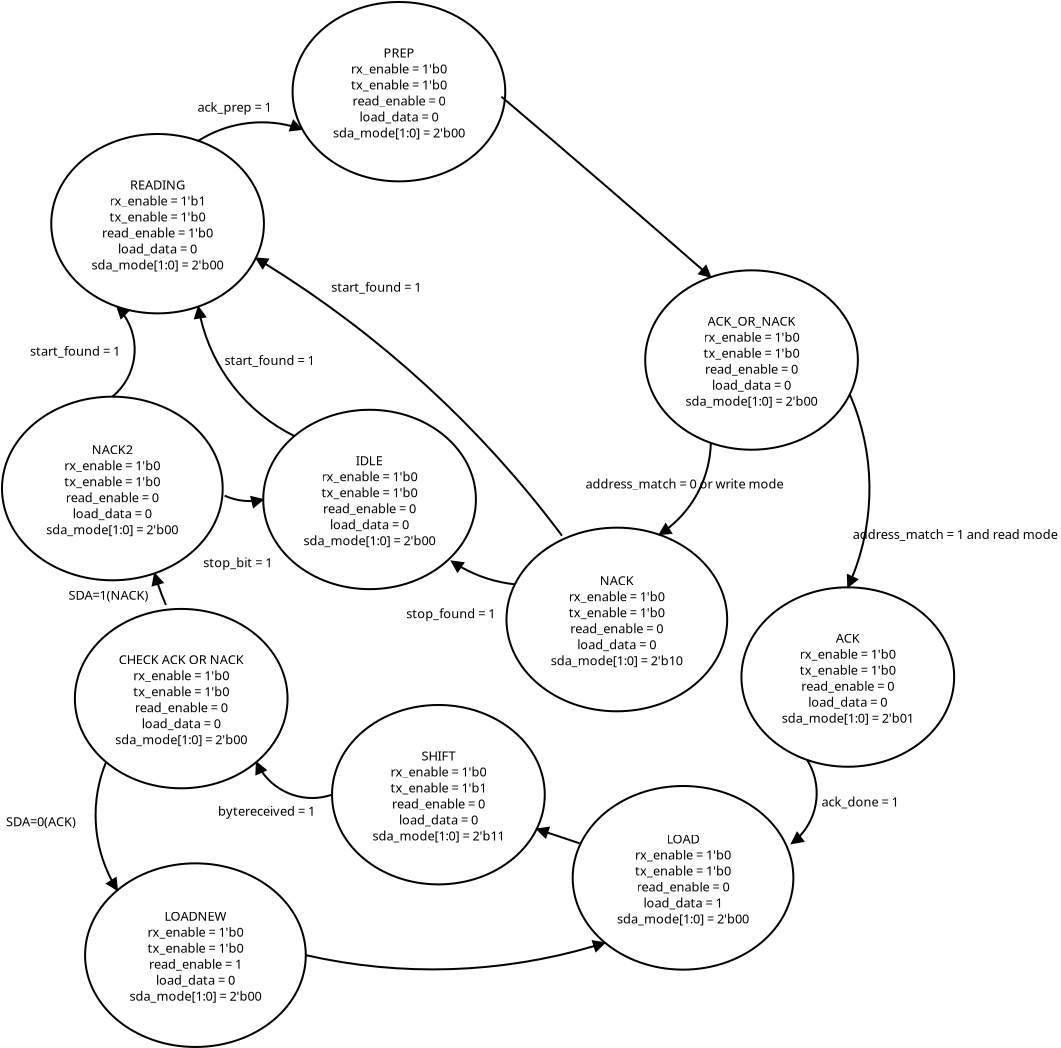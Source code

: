 <?xml version="1.0" encoding="UTF-8"?>
<dia:diagram xmlns:dia="http://www.lysator.liu.se/~alla/dia/">
  <dia:layer name="Background" visible="true" active="true">
    <dia:object type="Flowchart - Ellipse" version="0" id="O0">
      <dia:attribute name="obj_pos">
        <dia:point val="18.205,24.019"/>
      </dia:attribute>
      <dia:attribute name="obj_bb">
        <dia:rectangle val="18.155,23.969;28.888,33.038"/>
      </dia:attribute>
      <dia:attribute name="elem_corner">
        <dia:point val="18.205,24.019"/>
      </dia:attribute>
      <dia:attribute name="elem_width">
        <dia:real val="10.634"/>
      </dia:attribute>
      <dia:attribute name="elem_height">
        <dia:real val="8.969"/>
      </dia:attribute>
      <dia:attribute name="show_background">
        <dia:boolean val="true"/>
      </dia:attribute>
      <dia:attribute name="padding">
        <dia:real val="0.354"/>
      </dia:attribute>
      <dia:attribute name="text">
        <dia:composite type="text">
          <dia:attribute name="string">
            <dia:string>#IDLE
rx_enable = 1'b0
tx_enable = 1'b0
read_enable = 0
load_data = 0
sda_mode[1:0] = 2'b00#</dia:string>
          </dia:attribute>
          <dia:attribute name="font">
            <dia:font family="sans" style="0" name="Helvetica"/>
          </dia:attribute>
          <dia:attribute name="height">
            <dia:real val="0.8"/>
          </dia:attribute>
          <dia:attribute name="pos">
            <dia:point val="23.522,26.698"/>
          </dia:attribute>
          <dia:attribute name="color">
            <dia:color val="#000000"/>
          </dia:attribute>
          <dia:attribute name="alignment">
            <dia:enum val="1"/>
          </dia:attribute>
        </dia:composite>
      </dia:attribute>
    </dia:object>
    <dia:object type="Flowchart - Ellipse" version="0" id="O1">
      <dia:attribute name="obj_pos">
        <dia:point val="7.606,10.23"/>
      </dia:attribute>
      <dia:attribute name="obj_bb">
        <dia:rectangle val="7.556,10.18;18.289,19.249"/>
      </dia:attribute>
      <dia:attribute name="elem_corner">
        <dia:point val="7.606,10.23"/>
      </dia:attribute>
      <dia:attribute name="elem_width">
        <dia:real val="10.634"/>
      </dia:attribute>
      <dia:attribute name="elem_height">
        <dia:real val="8.969"/>
      </dia:attribute>
      <dia:attribute name="show_background">
        <dia:boolean val="true"/>
      </dia:attribute>
      <dia:attribute name="padding">
        <dia:real val="0.354"/>
      </dia:attribute>
      <dia:attribute name="text">
        <dia:composite type="text">
          <dia:attribute name="string">
            <dia:string>#READING
rx_enable = 1'b1
tx_enable = 1'b0
read_enable = 1'b0
load_data = 0
sda_mode[1:0] = 2'b00#</dia:string>
          </dia:attribute>
          <dia:attribute name="font">
            <dia:font family="sans" style="0" name="Helvetica"/>
          </dia:attribute>
          <dia:attribute name="height">
            <dia:real val="0.8"/>
          </dia:attribute>
          <dia:attribute name="pos">
            <dia:point val="12.923,12.909"/>
          </dia:attribute>
          <dia:attribute name="color">
            <dia:color val="#000000"/>
          </dia:attribute>
          <dia:attribute name="alignment">
            <dia:enum val="1"/>
          </dia:attribute>
        </dia:composite>
      </dia:attribute>
    </dia:object>
    <dia:object type="Standard - Arc" version="0" id="O2">
      <dia:attribute name="obj_pos">
        <dia:point val="19.762,25.332"/>
      </dia:attribute>
      <dia:attribute name="obj_bb">
        <dia:rectangle val="14.729,18.788;19.832,25.402"/>
      </dia:attribute>
      <dia:attribute name="conn_endpoints">
        <dia:point val="19.762,25.332"/>
        <dia:point val="14.957,18.858"/>
      </dia:attribute>
      <dia:attribute name="curve_distance">
        <dia:real val="-0.975"/>
      </dia:attribute>
      <dia:attribute name="end_arrow">
        <dia:enum val="3"/>
      </dia:attribute>
      <dia:attribute name="end_arrow_length">
        <dia:real val="0.5"/>
      </dia:attribute>
      <dia:attribute name="end_arrow_width">
        <dia:real val="0.5"/>
      </dia:attribute>
      <dia:connections>
        <dia:connection handle="0" to="O0" connection="6"/>
        <dia:connection handle="1" to="O1" connection="13"/>
      </dia:connections>
    </dia:object>
    <dia:object type="Standard - Text" version="1" id="O3">
      <dia:attribute name="obj_pos">
        <dia:point val="16.267,21.783"/>
      </dia:attribute>
      <dia:attribute name="obj_bb">
        <dia:rectangle val="16.267,21.188;21.259,21.936"/>
      </dia:attribute>
      <dia:attribute name="text">
        <dia:composite type="text">
          <dia:attribute name="string">
            <dia:string>#start_found = 1#</dia:string>
          </dia:attribute>
          <dia:attribute name="font">
            <dia:font family="sans" style="0" name="Helvetica"/>
          </dia:attribute>
          <dia:attribute name="height">
            <dia:real val="0.8"/>
          </dia:attribute>
          <dia:attribute name="pos">
            <dia:point val="16.267,21.783"/>
          </dia:attribute>
          <dia:attribute name="color">
            <dia:color val="#000000"/>
          </dia:attribute>
          <dia:attribute name="alignment">
            <dia:enum val="0"/>
          </dia:attribute>
        </dia:composite>
      </dia:attribute>
      <dia:attribute name="valign">
        <dia:enum val="3"/>
      </dia:attribute>
    </dia:object>
    <dia:object type="Flowchart - Ellipse" version="0" id="O4">
      <dia:attribute name="obj_pos">
        <dia:point val="19.672,3.63"/>
      </dia:attribute>
      <dia:attribute name="obj_bb">
        <dia:rectangle val="19.622,3.58;30.356,12.649"/>
      </dia:attribute>
      <dia:attribute name="elem_corner">
        <dia:point val="19.672,3.63"/>
      </dia:attribute>
      <dia:attribute name="elem_width">
        <dia:real val="10.634"/>
      </dia:attribute>
      <dia:attribute name="elem_height">
        <dia:real val="8.969"/>
      </dia:attribute>
      <dia:attribute name="show_background">
        <dia:boolean val="true"/>
      </dia:attribute>
      <dia:attribute name="padding">
        <dia:real val="0.354"/>
      </dia:attribute>
      <dia:attribute name="text">
        <dia:composite type="text">
          <dia:attribute name="string">
            <dia:string>#PREP
rx_enable = 1'b0
tx_enable = 1'b0
read_enable = 0
load_data = 0
sda_mode[1:0] = 2'b00#</dia:string>
          </dia:attribute>
          <dia:attribute name="font">
            <dia:font family="sans" style="0" name="Helvetica"/>
          </dia:attribute>
          <dia:attribute name="height">
            <dia:real val="0.8"/>
          </dia:attribute>
          <dia:attribute name="pos">
            <dia:point val="24.989,6.309"/>
          </dia:attribute>
          <dia:attribute name="color">
            <dia:color val="#000000"/>
          </dia:attribute>
          <dia:attribute name="alignment">
            <dia:enum val="1"/>
          </dia:attribute>
        </dia:composite>
      </dia:attribute>
    </dia:object>
    <dia:object type="Standard - Arc" version="0" id="O5">
      <dia:attribute name="obj_pos">
        <dia:point val="14.957,10.571"/>
      </dia:attribute>
      <dia:attribute name="obj_bb">
        <dia:rectangle val="14.902,9.484;20.208,10.626"/>
      </dia:attribute>
      <dia:attribute name="conn_endpoints">
        <dia:point val="14.957,10.571"/>
        <dia:point val="20.15,10"/>
      </dia:attribute>
      <dia:attribute name="curve_distance">
        <dia:real val="-0.608"/>
      </dia:attribute>
      <dia:attribute name="end_arrow">
        <dia:enum val="3"/>
      </dia:attribute>
      <dia:attribute name="end_arrow_length">
        <dia:real val="0.5"/>
      </dia:attribute>
      <dia:attribute name="end_arrow_width">
        <dia:real val="0.5"/>
      </dia:attribute>
      <dia:connections>
        <dia:connection handle="0" to="O1" connection="3"/>
      </dia:connections>
    </dia:object>
    <dia:object type="Standard - Text" version="1" id="O6">
      <dia:attribute name="obj_pos">
        <dia:point val="14.917,9.117"/>
      </dia:attribute>
      <dia:attribute name="obj_bb">
        <dia:rectangle val="14.917,8.522;19.157,9.269"/>
      </dia:attribute>
      <dia:attribute name="text">
        <dia:composite type="text">
          <dia:attribute name="string">
            <dia:string>#ack_prep = 1#</dia:string>
          </dia:attribute>
          <dia:attribute name="font">
            <dia:font family="sans" style="0" name="Helvetica"/>
          </dia:attribute>
          <dia:attribute name="height">
            <dia:real val="0.8"/>
          </dia:attribute>
          <dia:attribute name="pos">
            <dia:point val="14.917,9.117"/>
          </dia:attribute>
          <dia:attribute name="color">
            <dia:color val="#000000"/>
          </dia:attribute>
          <dia:attribute name="alignment">
            <dia:enum val="0"/>
          </dia:attribute>
        </dia:composite>
      </dia:attribute>
      <dia:attribute name="valign">
        <dia:enum val="3"/>
      </dia:attribute>
    </dia:object>
    <dia:object type="Standard - Arc" version="0" id="O7">
      <dia:attribute name="obj_pos">
        <dia:point val="30.113,8.364"/>
      </dia:attribute>
      <dia:attribute name="obj_bb">
        <dia:rectangle val="30.043,8.294;40.655,17.458"/>
      </dia:attribute>
      <dia:attribute name="conn_endpoints">
        <dia:point val="30.113,8.364"/>
        <dia:point val="40.585,17.388"/>
      </dia:attribute>
      <dia:attribute name="curve_distance">
        <dia:real val="-0.026"/>
      </dia:attribute>
      <dia:attribute name="end_arrow">
        <dia:enum val="3"/>
      </dia:attribute>
      <dia:attribute name="end_arrow_length">
        <dia:real val="0.5"/>
      </dia:attribute>
      <dia:attribute name="end_arrow_width">
        <dia:real val="0.5"/>
      </dia:attribute>
      <dia:connections>
        <dia:connection handle="1" to="O8" connection="5"/>
      </dia:connections>
    </dia:object>
    <dia:object type="Flowchart - Ellipse" version="0" id="O8">
      <dia:attribute name="obj_pos">
        <dia:point val="37.303,17.047"/>
      </dia:attribute>
      <dia:attribute name="obj_bb">
        <dia:rectangle val="37.252,16.997;47.986,26.066"/>
      </dia:attribute>
      <dia:attribute name="elem_corner">
        <dia:point val="37.303,17.047"/>
      </dia:attribute>
      <dia:attribute name="elem_width">
        <dia:real val="10.634"/>
      </dia:attribute>
      <dia:attribute name="elem_height">
        <dia:real val="8.969"/>
      </dia:attribute>
      <dia:attribute name="show_background">
        <dia:boolean val="true"/>
      </dia:attribute>
      <dia:attribute name="padding">
        <dia:real val="0.354"/>
      </dia:attribute>
      <dia:attribute name="text">
        <dia:composite type="text">
          <dia:attribute name="string">
            <dia:string>#ACK_OR_NACK
rx_enable = 1'b0
tx_enable = 1'b0
read_enable = 0
load_data = 0
sda_mode[1:0] = 2'b00#</dia:string>
          </dia:attribute>
          <dia:attribute name="font">
            <dia:font family="sans" style="0" name="Helvetica"/>
          </dia:attribute>
          <dia:attribute name="height">
            <dia:real val="0.8"/>
          </dia:attribute>
          <dia:attribute name="pos">
            <dia:point val="42.619,19.726"/>
          </dia:attribute>
          <dia:attribute name="color">
            <dia:color val="#000000"/>
          </dia:attribute>
          <dia:attribute name="alignment">
            <dia:enum val="1"/>
          </dia:attribute>
        </dia:composite>
      </dia:attribute>
    </dia:object>
    <dia:object type="Standard - Text" version="1" id="O9">
      <dia:attribute name="obj_pos">
        <dia:point val="46.117,43.85"/>
      </dia:attribute>
      <dia:attribute name="obj_bb">
        <dia:rectangle val="46.117,43.255;50.497,44.002"/>
      </dia:attribute>
      <dia:attribute name="text">
        <dia:composite type="text">
          <dia:attribute name="string">
            <dia:string>#ack_done = 1#</dia:string>
          </dia:attribute>
          <dia:attribute name="font">
            <dia:font family="sans" style="0" name="Helvetica"/>
          </dia:attribute>
          <dia:attribute name="height">
            <dia:real val="0.8"/>
          </dia:attribute>
          <dia:attribute name="pos">
            <dia:point val="46.117,43.85"/>
          </dia:attribute>
          <dia:attribute name="color">
            <dia:color val="#000000"/>
          </dia:attribute>
          <dia:attribute name="alignment">
            <dia:enum val="0"/>
          </dia:attribute>
        </dia:composite>
      </dia:attribute>
      <dia:attribute name="valign">
        <dia:enum val="3"/>
      </dia:attribute>
    </dia:object>
    <dia:object type="Flowchart - Ellipse" version="0" id="O10">
      <dia:attribute name="obj_pos">
        <dia:point val="30.367,29.913"/>
      </dia:attribute>
      <dia:attribute name="obj_bb">
        <dia:rectangle val="30.317,29.863;41.452,39.145"/>
      </dia:attribute>
      <dia:attribute name="elem_corner">
        <dia:point val="30.367,29.913"/>
      </dia:attribute>
      <dia:attribute name="elem_width">
        <dia:real val="11.035"/>
      </dia:attribute>
      <dia:attribute name="elem_height">
        <dia:real val="9.182"/>
      </dia:attribute>
      <dia:attribute name="show_background">
        <dia:boolean val="true"/>
      </dia:attribute>
      <dia:attribute name="padding">
        <dia:real val="0.354"/>
      </dia:attribute>
      <dia:attribute name="text">
        <dia:composite type="text">
          <dia:attribute name="string">
            <dia:string>#NACK
rx_enable = 1'b0
tx_enable = 1'b0
read_enable = 0
load_data = 0
sda_mode[1:0] = 2'b10#</dia:string>
          </dia:attribute>
          <dia:attribute name="font">
            <dia:font family="sans" style="0" name="Helvetica"/>
          </dia:attribute>
          <dia:attribute name="height">
            <dia:real val="0.8"/>
          </dia:attribute>
          <dia:attribute name="pos">
            <dia:point val="35.884,32.699"/>
          </dia:attribute>
          <dia:attribute name="color">
            <dia:color val="#000000"/>
          </dia:attribute>
          <dia:attribute name="alignment">
            <dia:enum val="1"/>
          </dia:attribute>
        </dia:composite>
      </dia:attribute>
    </dia:object>
    <dia:object type="Standard - Arc" version="0" id="O11">
      <dia:attribute name="obj_pos">
        <dia:point val="40.585,25.674"/>
      </dia:attribute>
      <dia:attribute name="obj_bb">
        <dia:rectangle val="37.928,25.606;40.653,30.331"/>
      </dia:attribute>
      <dia:attribute name="conn_endpoints">
        <dia:point val="40.585,25.674"/>
        <dia:point val="37.996,30.263"/>
      </dia:attribute>
      <dia:attribute name="curve_distance">
        <dia:real val="-0.658"/>
      </dia:attribute>
      <dia:attribute name="end_arrow">
        <dia:enum val="3"/>
      </dia:attribute>
      <dia:attribute name="end_arrow_length">
        <dia:real val="0.5"/>
      </dia:attribute>
      <dia:attribute name="end_arrow_width">
        <dia:real val="0.5"/>
      </dia:attribute>
      <dia:connections>
        <dia:connection handle="0" to="O8" connection="11"/>
        <dia:connection handle="1" to="O10" connection="3"/>
      </dia:connections>
    </dia:object>
    <dia:object type="Flowchart - Ellipse" version="0" id="O12">
      <dia:attribute name="obj_pos">
        <dia:point val="42.115,32.896"/>
      </dia:attribute>
      <dia:attribute name="obj_bb">
        <dia:rectangle val="42.065,32.846;52.8,41.916"/>
      </dia:attribute>
      <dia:attribute name="elem_corner">
        <dia:point val="42.115,32.896"/>
      </dia:attribute>
      <dia:attribute name="elem_width">
        <dia:real val="10.636"/>
      </dia:attribute>
      <dia:attribute name="elem_height">
        <dia:real val="8.971"/>
      </dia:attribute>
      <dia:attribute name="show_background">
        <dia:boolean val="true"/>
      </dia:attribute>
      <dia:attribute name="padding">
        <dia:real val="0.354"/>
      </dia:attribute>
      <dia:attribute name="text">
        <dia:composite type="text">
          <dia:attribute name="string">
            <dia:string>#ACK
rx_enable = 1'b0
tx_enable = 1'b0
read_enable = 0
load_data = 0
sda_mode[1:0] = 2'b01#</dia:string>
          </dia:attribute>
          <dia:attribute name="font">
            <dia:font family="sans" style="0" name="Helvetica"/>
          </dia:attribute>
          <dia:attribute name="height">
            <dia:real val="0.8"/>
          </dia:attribute>
          <dia:attribute name="pos">
            <dia:point val="47.433,35.576"/>
          </dia:attribute>
          <dia:attribute name="color">
            <dia:color val="#000000"/>
          </dia:attribute>
          <dia:attribute name="alignment">
            <dia:enum val="1"/>
          </dia:attribute>
        </dia:composite>
      </dia:attribute>
    </dia:object>
    <dia:object type="Standard - Arc" version="0" id="O13">
      <dia:attribute name="obj_pos">
        <dia:point val="47.531,23.247"/>
      </dia:attribute>
      <dia:attribute name="obj_bb">
        <dia:rectangle val="47.37,23.197;48.567,32.952"/>
      </dia:attribute>
      <dia:attribute name="conn_endpoints">
        <dia:point val="47.531,23.247"/>
        <dia:point val="47.433,32.896"/>
      </dia:attribute>
      <dia:attribute name="curve_distance">
        <dia:real val="-1.034"/>
      </dia:attribute>
      <dia:attribute name="end_arrow">
        <dia:enum val="3"/>
      </dia:attribute>
      <dia:attribute name="end_arrow_length">
        <dia:real val="0.5"/>
      </dia:attribute>
      <dia:attribute name="end_arrow_width">
        <dia:real val="0.5"/>
      </dia:attribute>
      <dia:connections>
        <dia:connection handle="0" to="O8" connection="15"/>
        <dia:connection handle="1" to="O12" connection="4"/>
      </dia:connections>
    </dia:object>
    <dia:object type="Standard - Text" version="1" id="O14">
      <dia:attribute name="obj_pos">
        <dia:point val="34.317,27.95"/>
      </dia:attribute>
      <dia:attribute name="obj_bb">
        <dia:rectangle val="34.317,27.355;45.212,28.102"/>
      </dia:attribute>
      <dia:attribute name="text">
        <dia:composite type="text">
          <dia:attribute name="string">
            <dia:string>#address_match = 0 or write mode#</dia:string>
          </dia:attribute>
          <dia:attribute name="font">
            <dia:font family="sans" style="0" name="Helvetica"/>
          </dia:attribute>
          <dia:attribute name="height">
            <dia:real val="0.8"/>
          </dia:attribute>
          <dia:attribute name="pos">
            <dia:point val="34.317,27.95"/>
          </dia:attribute>
          <dia:attribute name="color">
            <dia:color val="#000000"/>
          </dia:attribute>
          <dia:attribute name="alignment">
            <dia:enum val="0"/>
          </dia:attribute>
        </dia:composite>
      </dia:attribute>
      <dia:attribute name="valign">
        <dia:enum val="3"/>
      </dia:attribute>
    </dia:object>
    <dia:object type="Standard - Text" version="1" id="O15">
      <dia:attribute name="obj_pos">
        <dia:point val="47.684,30.483"/>
      </dia:attribute>
      <dia:attribute name="obj_bb">
        <dia:rectangle val="47.684,29.888;58.956,30.636"/>
      </dia:attribute>
      <dia:attribute name="text">
        <dia:composite type="text">
          <dia:attribute name="string">
            <dia:string>#address_match = 1 and read mode#</dia:string>
          </dia:attribute>
          <dia:attribute name="font">
            <dia:font family="sans" style="0" name="Helvetica"/>
          </dia:attribute>
          <dia:attribute name="height">
            <dia:real val="0.8"/>
          </dia:attribute>
          <dia:attribute name="pos">
            <dia:point val="47.684,30.483"/>
          </dia:attribute>
          <dia:attribute name="color">
            <dia:color val="#000000"/>
          </dia:attribute>
          <dia:attribute name="alignment">
            <dia:enum val="0"/>
          </dia:attribute>
        </dia:composite>
      </dia:attribute>
      <dia:attribute name="valign">
        <dia:enum val="3"/>
      </dia:attribute>
    </dia:object>
    <dia:object type="Flowchart - Ellipse" version="0" id="O16">
      <dia:attribute name="obj_pos">
        <dia:point val="21.645,38.779"/>
      </dia:attribute>
      <dia:attribute name="obj_bb">
        <dia:rectangle val="21.595,38.729;32.33,47.8"/>
      </dia:attribute>
      <dia:attribute name="elem_corner">
        <dia:point val="21.645,38.779"/>
      </dia:attribute>
      <dia:attribute name="elem_width">
        <dia:real val="10.636"/>
      </dia:attribute>
      <dia:attribute name="elem_height">
        <dia:real val="8.971"/>
      </dia:attribute>
      <dia:attribute name="show_background">
        <dia:boolean val="true"/>
      </dia:attribute>
      <dia:attribute name="padding">
        <dia:real val="0.354"/>
      </dia:attribute>
      <dia:attribute name="text">
        <dia:composite type="text">
          <dia:attribute name="string">
            <dia:string>#SHIFT
rx_enable = 1'b0
tx_enable = 1'b1
read_enable = 0
load_data = 0
sda_mode[1:0] = 2'b11#</dia:string>
          </dia:attribute>
          <dia:attribute name="font">
            <dia:font family="sans" style="0" name="Helvetica"/>
          </dia:attribute>
          <dia:attribute name="height">
            <dia:real val="0.8"/>
          </dia:attribute>
          <dia:attribute name="pos">
            <dia:point val="26.963,41.459"/>
          </dia:attribute>
          <dia:attribute name="color">
            <dia:color val="#000000"/>
          </dia:attribute>
          <dia:attribute name="alignment">
            <dia:enum val="1"/>
          </dia:attribute>
        </dia:composite>
      </dia:attribute>
    </dia:object>
    <dia:object type="Standard - Arc" version="0" id="O17">
      <dia:attribute name="obj_pos">
        <dia:point val="45.398,41.525"/>
      </dia:attribute>
      <dia:attribute name="obj_bb">
        <dia:rectangle val="44.548,41.467;45.927,45.772"/>
      </dia:attribute>
      <dia:attribute name="conn_endpoints">
        <dia:point val="45.398,41.525"/>
        <dia:point val="44.607,45.713"/>
      </dia:attribute>
      <dia:attribute name="curve_distance">
        <dia:real val="-0.835"/>
      </dia:attribute>
      <dia:attribute name="end_arrow">
        <dia:enum val="3"/>
      </dia:attribute>
      <dia:attribute name="end_arrow_length">
        <dia:real val="0.5"/>
      </dia:attribute>
      <dia:attribute name="end_arrow_width">
        <dia:real val="0.5"/>
      </dia:attribute>
      <dia:connections>
        <dia:connection handle="0" to="O12" connection="11"/>
      </dia:connections>
    </dia:object>
    <dia:object type="Flowchart - Ellipse" version="0" id="O18">
      <dia:attribute name="obj_pos">
        <dia:point val="8.787,33.976"/>
      </dia:attribute>
      <dia:attribute name="obj_bb">
        <dia:rectangle val="8.737,33.926;19.471,42.995"/>
      </dia:attribute>
      <dia:attribute name="elem_corner">
        <dia:point val="8.787,33.976"/>
      </dia:attribute>
      <dia:attribute name="elem_width">
        <dia:real val="10.634"/>
      </dia:attribute>
      <dia:attribute name="elem_height">
        <dia:real val="8.969"/>
      </dia:attribute>
      <dia:attribute name="show_background">
        <dia:boolean val="true"/>
      </dia:attribute>
      <dia:attribute name="padding">
        <dia:real val="0.354"/>
      </dia:attribute>
      <dia:attribute name="text">
        <dia:composite type="text">
          <dia:attribute name="string">
            <dia:string>#CHECK ACK OR NACK
rx_enable = 1'b0
tx_enable = 1'b0
read_enable = 0
load_data = 0
sda_mode[1:0] = 2'b00#</dia:string>
          </dia:attribute>
          <dia:attribute name="font">
            <dia:font family="sans" style="0" name="Helvetica"/>
          </dia:attribute>
          <dia:attribute name="height">
            <dia:real val="0.8"/>
          </dia:attribute>
          <dia:attribute name="pos">
            <dia:point val="14.104,36.656"/>
          </dia:attribute>
          <dia:attribute name="color">
            <dia:color val="#000000"/>
          </dia:attribute>
          <dia:attribute name="alignment">
            <dia:enum val="1"/>
          </dia:attribute>
        </dia:composite>
      </dia:attribute>
    </dia:object>
    <dia:object type="Standard - Arc" version="0" id="O19">
      <dia:attribute name="obj_pos">
        <dia:point val="21.645,43.264"/>
      </dia:attribute>
      <dia:attribute name="obj_bb">
        <dia:rectangle val="17.796,41.566;21.71,43.481"/>
      </dia:attribute>
      <dia:attribute name="conn_endpoints">
        <dia:point val="21.645,43.264"/>
        <dia:point val="17.864,41.632"/>
      </dia:attribute>
      <dia:attribute name="curve_distance">
        <dia:real val="-0.797"/>
      </dia:attribute>
      <dia:attribute name="end_arrow">
        <dia:enum val="3"/>
      </dia:attribute>
      <dia:attribute name="end_arrow_length">
        <dia:real val="0.5"/>
      </dia:attribute>
      <dia:attribute name="end_arrow_width">
        <dia:real val="0.5"/>
      </dia:attribute>
      <dia:connections>
        <dia:connection handle="0" to="O16" connection="8"/>
        <dia:connection handle="1" to="O18" connection="14"/>
      </dia:connections>
    </dia:object>
    <dia:object type="Standard - Text" version="1" id="O20">
      <dia:attribute name="obj_pos">
        <dia:point val="15.94,44.313"/>
      </dia:attribute>
      <dia:attribute name="obj_bb">
        <dia:rectangle val="15.94,43.718;21.47,44.466"/>
      </dia:attribute>
      <dia:attribute name="text">
        <dia:composite type="text">
          <dia:attribute name="string">
            <dia:string>#bytereceived = 1#</dia:string>
          </dia:attribute>
          <dia:attribute name="font">
            <dia:font family="sans" style="0" name="Helvetica"/>
          </dia:attribute>
          <dia:attribute name="height">
            <dia:real val="0.8"/>
          </dia:attribute>
          <dia:attribute name="pos">
            <dia:point val="15.94,44.313"/>
          </dia:attribute>
          <dia:attribute name="color">
            <dia:color val="#000000"/>
          </dia:attribute>
          <dia:attribute name="alignment">
            <dia:enum val="0"/>
          </dia:attribute>
        </dia:composite>
      </dia:attribute>
      <dia:attribute name="valign">
        <dia:enum val="3"/>
      </dia:attribute>
    </dia:object>
    <dia:object type="Standard - Arc" version="0" id="O21">
      <dia:attribute name="obj_pos">
        <dia:point val="30.787,32.747"/>
      </dia:attribute>
      <dia:attribute name="obj_bb">
        <dia:rectangle val="27.543,31.516;30.851,32.811"/>
      </dia:attribute>
      <dia:attribute name="conn_endpoints">
        <dia:point val="30.787,32.747"/>
        <dia:point val="27.607,31.58"/>
      </dia:attribute>
      <dia:attribute name="curve_distance">
        <dia:real val="-0.21"/>
      </dia:attribute>
      <dia:attribute name="end_arrow">
        <dia:enum val="3"/>
      </dia:attribute>
      <dia:attribute name="end_arrow_length">
        <dia:real val="0.5"/>
      </dia:attribute>
      <dia:attribute name="end_arrow_width">
        <dia:real val="0.5"/>
      </dia:attribute>
      <dia:connections>
        <dia:connection handle="0" to="O10" connection="7"/>
      </dia:connections>
    </dia:object>
    <dia:object type="Standard - Arc" version="0" id="O22">
      <dia:attribute name="obj_pos">
        <dia:point val="13.34,33.78"/>
      </dia:attribute>
      <dia:attribute name="obj_bb">
        <dia:rectangle val="12.619,32.132;13.404,33.844"/>
      </dia:attribute>
      <dia:attribute name="conn_endpoints">
        <dia:point val="13.34,33.78"/>
        <dia:point val="12.772,32.195"/>
      </dia:attribute>
      <dia:attribute name="curve_distance">
        <dia:real val="-0.028"/>
      </dia:attribute>
      <dia:attribute name="end_arrow">
        <dia:enum val="3"/>
      </dia:attribute>
      <dia:attribute name="end_arrow_length">
        <dia:real val="0.5"/>
      </dia:attribute>
      <dia:attribute name="end_arrow_width">
        <dia:real val="0.5"/>
      </dia:attribute>
      <dia:connections>
        <dia:connection handle="1" to="O32" connection="13"/>
      </dia:connections>
    </dia:object>
    <dia:object type="Standard - Text" version="1" id="O23">
      <dia:attribute name="obj_pos">
        <dia:point val="25.36,34.441"/>
      </dia:attribute>
      <dia:attribute name="obj_bb">
        <dia:rectangle val="25.36,33.846;30.242,34.594"/>
      </dia:attribute>
      <dia:attribute name="text">
        <dia:composite type="text">
          <dia:attribute name="string">
            <dia:string>#stop_found = 1#</dia:string>
          </dia:attribute>
          <dia:attribute name="font">
            <dia:font family="sans" style="0" name="Helvetica"/>
          </dia:attribute>
          <dia:attribute name="height">
            <dia:real val="0.8"/>
          </dia:attribute>
          <dia:attribute name="pos">
            <dia:point val="25.36,34.441"/>
          </dia:attribute>
          <dia:attribute name="color">
            <dia:color val="#000000"/>
          </dia:attribute>
          <dia:attribute name="alignment">
            <dia:enum val="0"/>
          </dia:attribute>
        </dia:composite>
      </dia:attribute>
      <dia:attribute name="valign">
        <dia:enum val="3"/>
      </dia:attribute>
    </dia:object>
    <dia:object type="Standard - Arc" version="0" id="O24">
      <dia:attribute name="obj_pos">
        <dia:point val="33.14,30.313"/>
      </dia:attribute>
      <dia:attribute name="obj_bb">
        <dia:rectangle val="17.764,16.36;33.211,30.384"/>
      </dia:attribute>
      <dia:attribute name="conn_endpoints">
        <dia:point val="33.14,30.313"/>
        <dia:point val="17.835,16.431"/>
      </dia:attribute>
      <dia:attribute name="curve_distance">
        <dia:real val="1"/>
      </dia:attribute>
      <dia:attribute name="end_arrow">
        <dia:enum val="3"/>
      </dia:attribute>
      <dia:attribute name="end_arrow_length">
        <dia:real val="0.5"/>
      </dia:attribute>
      <dia:attribute name="end_arrow_width">
        <dia:real val="0.5"/>
      </dia:attribute>
      <dia:connections>
        <dia:connection handle="1" to="O1" connection="15"/>
      </dia:connections>
    </dia:object>
    <dia:object type="Flowchart - Ellipse" version="0" id="O25">
      <dia:attribute name="obj_pos">
        <dia:point val="33.677,42.83"/>
      </dia:attribute>
      <dia:attribute name="obj_bb">
        <dia:rectangle val="33.627,42.78;44.761,52.062"/>
      </dia:attribute>
      <dia:attribute name="elem_corner">
        <dia:point val="33.677,42.83"/>
      </dia:attribute>
      <dia:attribute name="elem_width">
        <dia:real val="11.035"/>
      </dia:attribute>
      <dia:attribute name="elem_height">
        <dia:real val="9.182"/>
      </dia:attribute>
      <dia:attribute name="show_background">
        <dia:boolean val="true"/>
      </dia:attribute>
      <dia:attribute name="padding">
        <dia:real val="0.354"/>
      </dia:attribute>
      <dia:attribute name="text">
        <dia:composite type="text">
          <dia:attribute name="string">
            <dia:string>#LOAD
rx_enable = 1'b0
tx_enable = 1'b0
read_enable = 0
load_data = 1
sda_mode[1:0] = 2'b00#</dia:string>
          </dia:attribute>
          <dia:attribute name="font">
            <dia:font family="sans" style="0" name="Helvetica"/>
          </dia:attribute>
          <dia:attribute name="height">
            <dia:real val="0.8"/>
          </dia:attribute>
          <dia:attribute name="pos">
            <dia:point val="39.194,45.616"/>
          </dia:attribute>
          <dia:attribute name="color">
            <dia:color val="#000000"/>
          </dia:attribute>
          <dia:attribute name="alignment">
            <dia:enum val="1"/>
          </dia:attribute>
        </dia:composite>
      </dia:attribute>
    </dia:object>
    <dia:object type="Standard - Line" version="0" id="O26">
      <dia:attribute name="obj_pos">
        <dia:point val="34.025,45.697"/>
      </dia:attribute>
      <dia:attribute name="obj_bb">
        <dia:rectangle val="31.77,44.839;34.088,45.761"/>
      </dia:attribute>
      <dia:attribute name="conn_endpoints">
        <dia:point val="34.025,45.697"/>
        <dia:point val="31.876,44.981"/>
      </dia:attribute>
      <dia:attribute name="numcp">
        <dia:int val="1"/>
      </dia:attribute>
      <dia:attribute name="end_arrow">
        <dia:enum val="3"/>
      </dia:attribute>
      <dia:attribute name="end_arrow_length">
        <dia:real val="0.5"/>
      </dia:attribute>
      <dia:attribute name="end_arrow_width">
        <dia:real val="0.5"/>
      </dia:attribute>
      <dia:connections>
        <dia:connection handle="0" to="O25" connection="16"/>
        <dia:connection handle="1" to="O16" connection="15"/>
      </dia:connections>
    </dia:object>
    <dia:object type="Standard - Text" version="1" id="O27">
      <dia:attribute name="obj_pos">
        <dia:point val="8.473,33.513"/>
      </dia:attribute>
      <dia:attribute name="obj_bb">
        <dia:rectangle val="8.473,32.918;13.011,33.666"/>
      </dia:attribute>
      <dia:attribute name="text">
        <dia:composite type="text">
          <dia:attribute name="string">
            <dia:string>#SDA=1(NACK)#</dia:string>
          </dia:attribute>
          <dia:attribute name="font">
            <dia:font family="sans" style="0" name="Helvetica"/>
          </dia:attribute>
          <dia:attribute name="height">
            <dia:real val="0.8"/>
          </dia:attribute>
          <dia:attribute name="pos">
            <dia:point val="8.473,33.513"/>
          </dia:attribute>
          <dia:attribute name="color">
            <dia:color val="#000000"/>
          </dia:attribute>
          <dia:attribute name="alignment">
            <dia:enum val="0"/>
          </dia:attribute>
        </dia:composite>
      </dia:attribute>
      <dia:attribute name="valign">
        <dia:enum val="3"/>
      </dia:attribute>
    </dia:object>
    <dia:object type="Standard - Arc" version="0" id="O28">
      <dia:attribute name="obj_pos">
        <dia:point val="10.345,41.632"/>
      </dia:attribute>
      <dia:attribute name="obj_bb">
        <dia:rectangle val="9.772,41.578;10.967,48.095"/>
      </dia:attribute>
      <dia:attribute name="conn_endpoints">
        <dia:point val="10.345,41.632"/>
        <dia:point val="10.913,48.041"/>
      </dia:attribute>
      <dia:attribute name="curve_distance">
        <dia:real val="0.782"/>
      </dia:attribute>
      <dia:attribute name="end_arrow">
        <dia:enum val="3"/>
      </dia:attribute>
      <dia:attribute name="end_arrow_length">
        <dia:real val="0.5"/>
      </dia:attribute>
      <dia:attribute name="end_arrow_width">
        <dia:real val="0.5"/>
      </dia:attribute>
      <dia:connections>
        <dia:connection handle="0" to="O18" connection="10"/>
        <dia:connection handle="1" to="O29" connection="6"/>
      </dia:connections>
    </dia:object>
    <dia:object type="Flowchart - Ellipse" version="0" id="O29">
      <dia:attribute name="obj_pos">
        <dia:point val="9.297,46.697"/>
      </dia:attribute>
      <dia:attribute name="obj_bb">
        <dia:rectangle val="9.247,46.647;20.381,55.928"/>
      </dia:attribute>
      <dia:attribute name="elem_corner">
        <dia:point val="9.297,46.697"/>
      </dia:attribute>
      <dia:attribute name="elem_width">
        <dia:real val="11.035"/>
      </dia:attribute>
      <dia:attribute name="elem_height">
        <dia:real val="9.182"/>
      </dia:attribute>
      <dia:attribute name="show_background">
        <dia:boolean val="true"/>
      </dia:attribute>
      <dia:attribute name="padding">
        <dia:real val="0.354"/>
      </dia:attribute>
      <dia:attribute name="text">
        <dia:composite type="text">
          <dia:attribute name="string">
            <dia:string>#LOADNEW
rx_enable = 1'b0
tx_enable = 1'b0
read_enable = 1
load_data = 0
sda_mode[1:0] = 2'b00#</dia:string>
          </dia:attribute>
          <dia:attribute name="font">
            <dia:font family="sans" style="0" name="Helvetica"/>
          </dia:attribute>
          <dia:attribute name="height">
            <dia:real val="0.8"/>
          </dia:attribute>
          <dia:attribute name="pos">
            <dia:point val="14.814,49.482"/>
          </dia:attribute>
          <dia:attribute name="color">
            <dia:color val="#000000"/>
          </dia:attribute>
          <dia:attribute name="alignment">
            <dia:enum val="1"/>
          </dia:attribute>
        </dia:composite>
      </dia:attribute>
    </dia:object>
    <dia:object type="Standard - Text" version="1" id="O30">
      <dia:attribute name="obj_pos">
        <dia:point val="5.34,44.846"/>
      </dia:attribute>
      <dia:attribute name="obj_bb">
        <dia:rectangle val="5.34,44.252;9.398,44.999"/>
      </dia:attribute>
      <dia:attribute name="text">
        <dia:composite type="text">
          <dia:attribute name="string">
            <dia:string>#SDA=0(ACK)#</dia:string>
          </dia:attribute>
          <dia:attribute name="font">
            <dia:font family="sans" style="0" name="Helvetica"/>
          </dia:attribute>
          <dia:attribute name="height">
            <dia:real val="0.8"/>
          </dia:attribute>
          <dia:attribute name="pos">
            <dia:point val="5.34,44.846"/>
          </dia:attribute>
          <dia:attribute name="color">
            <dia:color val="#000000"/>
          </dia:attribute>
          <dia:attribute name="alignment">
            <dia:enum val="0"/>
          </dia:attribute>
        </dia:composite>
      </dia:attribute>
      <dia:attribute name="valign">
        <dia:enum val="3"/>
      </dia:attribute>
    </dia:object>
    <dia:object type="Standard - Arc" version="0" id="O31">
      <dia:attribute name="obj_pos">
        <dia:point val="20.331,51.287"/>
      </dia:attribute>
      <dia:attribute name="obj_bb">
        <dia:rectangle val="20.279,50.532;35.352,52.051"/>
      </dia:attribute>
      <dia:attribute name="conn_endpoints">
        <dia:point val="20.331,51.287"/>
        <dia:point val="35.293,50.667"/>
      </dia:attribute>
      <dia:attribute name="curve_distance">
        <dia:real val="1"/>
      </dia:attribute>
      <dia:attribute name="end_arrow">
        <dia:enum val="3"/>
      </dia:attribute>
      <dia:attribute name="end_arrow_length">
        <dia:real val="0.5"/>
      </dia:attribute>
      <dia:attribute name="end_arrow_width">
        <dia:real val="0.5"/>
      </dia:attribute>
      <dia:connections>
        <dia:connection handle="0" to="O29" connection="0"/>
        <dia:connection handle="1" to="O25" connection="10"/>
      </dia:connections>
    </dia:object>
    <dia:object type="Flowchart - Ellipse" version="0" id="O32">
      <dia:attribute name="obj_pos">
        <dia:point val="5.143,23.363"/>
      </dia:attribute>
      <dia:attribute name="obj_bb">
        <dia:rectangle val="5.093,23.313;16.228,32.595"/>
      </dia:attribute>
      <dia:attribute name="elem_corner">
        <dia:point val="5.143,23.363"/>
      </dia:attribute>
      <dia:attribute name="elem_width">
        <dia:real val="11.035"/>
      </dia:attribute>
      <dia:attribute name="elem_height">
        <dia:real val="9.182"/>
      </dia:attribute>
      <dia:attribute name="show_background">
        <dia:boolean val="true"/>
      </dia:attribute>
      <dia:attribute name="padding">
        <dia:real val="0.354"/>
      </dia:attribute>
      <dia:attribute name="text">
        <dia:composite type="text">
          <dia:attribute name="string">
            <dia:string>#NACK2
rx_enable = 1'b0
tx_enable = 1'b0
read_enable = 0
load_data = 0
sda_mode[1:0] = 2'b00#</dia:string>
          </dia:attribute>
          <dia:attribute name="font">
            <dia:font family="sans" style="0" name="Helvetica"/>
          </dia:attribute>
          <dia:attribute name="height">
            <dia:real val="0.8"/>
          </dia:attribute>
          <dia:attribute name="pos">
            <dia:point val="10.661,26.149"/>
          </dia:attribute>
          <dia:attribute name="color">
            <dia:color val="#000000"/>
          </dia:attribute>
          <dia:attribute name="alignment">
            <dia:enum val="1"/>
          </dia:attribute>
        </dia:composite>
      </dia:attribute>
    </dia:object>
    <dia:object type="Standard - Arc" version="0" id="O33">
      <dia:attribute name="obj_pos">
        <dia:point val="16.273,28.313"/>
      </dia:attribute>
      <dia:attribute name="obj_bb">
        <dia:rectangle val="16.219,28.258;18.265,28.962"/>
      </dia:attribute>
      <dia:attribute name="conn_endpoints">
        <dia:point val="16.273,28.313"/>
        <dia:point val="18.205,28.503"/>
      </dia:attribute>
      <dia:attribute name="curve_distance">
        <dia:real val="0.161"/>
      </dia:attribute>
      <dia:attribute name="end_arrow">
        <dia:enum val="3"/>
      </dia:attribute>
      <dia:attribute name="end_arrow_length">
        <dia:real val="0.5"/>
      </dia:attribute>
      <dia:attribute name="end_arrow_width">
        <dia:real val="0.5"/>
      </dia:attribute>
      <dia:connections>
        <dia:connection handle="1" to="O0" connection="8"/>
      </dia:connections>
    </dia:object>
    <dia:object type="Standard - Arc" version="0" id="O34">
      <dia:attribute name="obj_pos">
        <dia:point val="10.661,23.363"/>
      </dia:attribute>
      <dia:attribute name="obj_bb">
        <dia:rectangle val="10.608,18.805;11.827,23.416"/>
      </dia:attribute>
      <dia:attribute name="conn_endpoints">
        <dia:point val="10.661,23.363"/>
        <dia:point val="10.888,18.858"/>
      </dia:attribute>
      <dia:attribute name="curve_distance">
        <dia:real val="1"/>
      </dia:attribute>
      <dia:attribute name="end_arrow">
        <dia:enum val="3"/>
      </dia:attribute>
      <dia:attribute name="end_arrow_length">
        <dia:real val="0.5"/>
      </dia:attribute>
      <dia:attribute name="end_arrow_width">
        <dia:real val="0.5"/>
      </dia:attribute>
      <dia:connections>
        <dia:connection handle="0" to="O32" connection="4"/>
        <dia:connection handle="1" to="O1" connection="11"/>
      </dia:connections>
    </dia:object>
    <dia:object type="Standard - Text" version="1" id="O35">
      <dia:attribute name="obj_pos">
        <dia:point val="6.54,21.313"/>
      </dia:attribute>
      <dia:attribute name="obj_bb">
        <dia:rectangle val="6.54,20.718;11.533,21.466"/>
      </dia:attribute>
      <dia:attribute name="text">
        <dia:composite type="text">
          <dia:attribute name="string">
            <dia:string>#start_found = 1#</dia:string>
          </dia:attribute>
          <dia:attribute name="font">
            <dia:font family="sans" style="0" name="Helvetica"/>
          </dia:attribute>
          <dia:attribute name="height">
            <dia:real val="0.8"/>
          </dia:attribute>
          <dia:attribute name="pos">
            <dia:point val="6.54,21.313"/>
          </dia:attribute>
          <dia:attribute name="color">
            <dia:color val="#000000"/>
          </dia:attribute>
          <dia:attribute name="alignment">
            <dia:enum val="0"/>
          </dia:attribute>
        </dia:composite>
      </dia:attribute>
      <dia:attribute name="valign">
        <dia:enum val="3"/>
      </dia:attribute>
    </dia:object>
    <dia:object type="Standard - Text" version="1" id="O36">
      <dia:attribute name="obj_pos">
        <dia:point val="21.607,18.113"/>
      </dia:attribute>
      <dia:attribute name="obj_bb">
        <dia:rectangle val="21.607,17.518;26.599,18.266"/>
      </dia:attribute>
      <dia:attribute name="text">
        <dia:composite type="text">
          <dia:attribute name="string">
            <dia:string>#start_found = 1#</dia:string>
          </dia:attribute>
          <dia:attribute name="font">
            <dia:font family="sans" style="0" name="Helvetica"/>
          </dia:attribute>
          <dia:attribute name="height">
            <dia:real val="0.8"/>
          </dia:attribute>
          <dia:attribute name="pos">
            <dia:point val="21.607,18.113"/>
          </dia:attribute>
          <dia:attribute name="color">
            <dia:color val="#000000"/>
          </dia:attribute>
          <dia:attribute name="alignment">
            <dia:enum val="0"/>
          </dia:attribute>
        </dia:composite>
      </dia:attribute>
      <dia:attribute name="valign">
        <dia:enum val="3"/>
      </dia:attribute>
    </dia:object>
    <dia:object type="Standard - Text" version="1" id="O37">
      <dia:attribute name="obj_pos">
        <dia:point val="15.21,31.892"/>
      </dia:attribute>
      <dia:attribute name="obj_bb">
        <dia:rectangle val="15.21,31.297;19.095,32.044"/>
      </dia:attribute>
      <dia:attribute name="text">
        <dia:composite type="text">
          <dia:attribute name="string">
            <dia:string>#stop_bit = 1#</dia:string>
          </dia:attribute>
          <dia:attribute name="font">
            <dia:font family="sans" style="0" name="Helvetica"/>
          </dia:attribute>
          <dia:attribute name="height">
            <dia:real val="0.8"/>
          </dia:attribute>
          <dia:attribute name="pos">
            <dia:point val="15.21,31.892"/>
          </dia:attribute>
          <dia:attribute name="color">
            <dia:color val="#000000"/>
          </dia:attribute>
          <dia:attribute name="alignment">
            <dia:enum val="0"/>
          </dia:attribute>
        </dia:composite>
      </dia:attribute>
      <dia:attribute name="valign">
        <dia:enum val="3"/>
      </dia:attribute>
    </dia:object>
  </dia:layer>
</dia:diagram>
